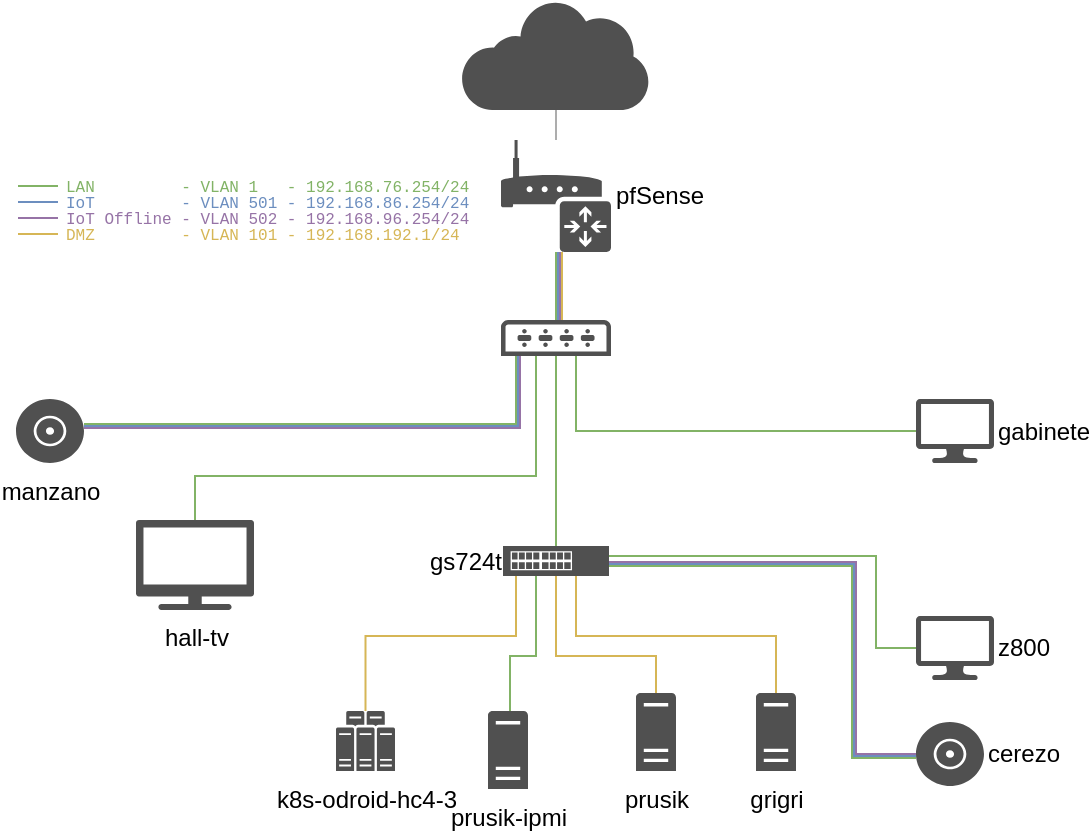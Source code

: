 <mxfile version="24.7.12">
  <diagram id="7LtlbcI9UGWgGEw7jEvB" name="Page-1">
    <mxGraphModel dx="984" dy="1271" grid="1" gridSize="1" guides="1" tooltips="1" connect="1" arrows="1" fold="1" page="1" pageScale="1" pageWidth="700" pageHeight="700" math="0" shadow="0">
      <root>
        <mxCell id="0" />
        <mxCell id="1" parent="0" />
        <mxCell id="auPfwLmCJQnRX_lxdGZ9-4" value="" style="endArrow=none;html=1;rounded=0;sketch=0;shadow=0;edgeStyle=orthogonalEdgeStyle;fillColor=#d5e8d4;strokeColor=#ADADAD;" parent="1" source="auPfwLmCJQnRX_lxdGZ9-13" target="auPfwLmCJQnRX_lxdGZ9-16" edge="1">
          <mxGeometry width="50" height="50" relative="1" as="geometry">
            <mxPoint x="364" y="213" as="sourcePoint" />
            <mxPoint x="364" y="173" as="targetPoint" />
          </mxGeometry>
        </mxCell>
        <mxCell id="auPfwLmCJQnRX_lxdGZ9-13" value="pfSense" style="sketch=0;pointerEvents=1;shadow=0;dashed=0;html=1;strokeColor=none;fillColor=#505050;labelPosition=right;verticalLabelPosition=middle;verticalAlign=middle;outlineConnect=0;align=left;shape=mxgraph.office.devices.router;rounded=1;" parent="1" vertex="1">
          <mxGeometry x="336.5" y="133" width="55" height="56" as="geometry" />
        </mxCell>
        <mxCell id="auPfwLmCJQnRX_lxdGZ9-14" value="" style="sketch=0;pointerEvents=1;shadow=0;dashed=0;html=1;strokeColor=none;fillColor=#505050;labelPosition=center;verticalLabelPosition=bottom;verticalAlign=top;outlineConnect=0;align=center;shape=mxgraph.office.devices.switch;rounded=1;" parent="1" vertex="1">
          <mxGeometry x="336.5" y="223" width="55" height="18" as="geometry" />
        </mxCell>
        <mxCell id="auPfwLmCJQnRX_lxdGZ9-15" value="k8s-odroid-hc4-3" style="sketch=0;pointerEvents=1;shadow=0;dashed=0;html=1;strokeColor=none;fillColor=#505050;labelPosition=center;verticalLabelPosition=bottom;verticalAlign=top;outlineConnect=0;align=center;shape=mxgraph.office.servers.server_farm;rounded=1;" parent="1" vertex="1">
          <mxGeometry x="254" y="418.5" width="29.5" height="30" as="geometry" />
        </mxCell>
        <mxCell id="auPfwLmCJQnRX_lxdGZ9-16" value="" style="sketch=0;pointerEvents=1;shadow=0;dashed=0;html=1;strokeColor=none;fillColor=#505050;labelPosition=center;verticalLabelPosition=bottom;outlineConnect=0;verticalAlign=top;align=center;shape=mxgraph.office.clouds.private_cloud;rounded=1;" parent="1" vertex="1">
          <mxGeometry x="317" y="63" width="94" height="55" as="geometry" />
        </mxCell>
        <mxCell id="auPfwLmCJQnRX_lxdGZ9-17" value="&lt;div&gt;manzano&lt;/div&gt;" style="sketch=0;pointerEvents=1;shadow=0;dashed=0;html=1;strokeColor=none;fillColor=#505050;labelPosition=center;verticalLabelPosition=bottom;verticalAlign=top;outlineConnect=0;align=center;shape=mxgraph.office.devices.cd_dvd;rounded=1;fontSize=12;" parent="1" vertex="1">
          <mxGeometry x="94" y="262.5" width="34" height="32" as="geometry" />
        </mxCell>
        <mxCell id="auPfwLmCJQnRX_lxdGZ9-19" value="" style="endArrow=none;html=1;rounded=0;sketch=0;shadow=0;edgeStyle=orthogonalEdgeStyle;strokeWidth=1;fillColor=#d5e8d4;strokeColor=#82b366;" parent="1" source="auPfwLmCJQnRX_lxdGZ9-14" target="auPfwLmCJQnRX_lxdGZ9-13" edge="1">
          <mxGeometry width="50" height="50" relative="1" as="geometry">
            <mxPoint x="354" y="408" as="sourcePoint" />
            <mxPoint x="354" y="373" as="targetPoint" />
            <Array as="points">
              <mxPoint x="364" y="203" />
              <mxPoint x="364" y="203" />
            </Array>
          </mxGeometry>
        </mxCell>
        <mxCell id="auPfwLmCJQnRX_lxdGZ9-22" value="gs724t" style="sketch=0;pointerEvents=1;shadow=0;dashed=0;html=1;strokeColor=none;fillColor=#505050;labelPosition=left;verticalLabelPosition=middle;verticalAlign=middle;align=right;outlineConnect=0;shape=mxgraph.veeam2.physical_switch;rounded=1;" parent="1" vertex="1">
          <mxGeometry x="337.5" y="336" width="53" height="15" as="geometry" />
        </mxCell>
        <mxCell id="auPfwLmCJQnRX_lxdGZ9-23" value="" style="endArrow=none;html=1;rounded=0;sketch=0;shadow=0;edgeStyle=orthogonalEdgeStyle;fillColor=#d5e8d4;strokeColor=#82b366;" parent="1" source="auPfwLmCJQnRX_lxdGZ9-22" target="auPfwLmCJQnRX_lxdGZ9-14" edge="1">
          <mxGeometry width="50" height="50" relative="1" as="geometry">
            <mxPoint x="364" y="331" as="sourcePoint" />
            <mxPoint x="384" y="261" as="targetPoint" />
          </mxGeometry>
        </mxCell>
        <mxCell id="auPfwLmCJQnRX_lxdGZ9-24" value="" style="endArrow=none;html=1;rounded=0;sketch=0;shadow=0;edgeStyle=orthogonalEdgeStyle;fillColor=#d5e8d4;strokeColor=#82b366;" parent="1" source="auPfwLmCJQnRX_lxdGZ9-17" target="auPfwLmCJQnRX_lxdGZ9-14" edge="1">
          <mxGeometry width="50" height="50" relative="1" as="geometry">
            <mxPoint x="444" y="288.526" as="sourcePoint" />
            <mxPoint x="374" y="251" as="targetPoint" />
            <Array as="points">
              <mxPoint x="344" y="275" />
            </Array>
          </mxGeometry>
        </mxCell>
        <mxCell id="auPfwLmCJQnRX_lxdGZ9-26" value="&lt;div&gt;&lt;br&gt;&lt;/div&gt;" style="edgeLabel;html=1;align=center;verticalAlign=middle;resizable=0;points=[];" parent="auPfwLmCJQnRX_lxdGZ9-24" vertex="1" connectable="0">
          <mxGeometry x="-0.106" y="-1" relative="1" as="geometry">
            <mxPoint as="offset" />
          </mxGeometry>
        </mxCell>
        <mxCell id="auPfwLmCJQnRX_lxdGZ9-25" value="hall-tv" style="sketch=0;pointerEvents=1;shadow=0;dashed=0;html=1;strokeColor=none;fillColor=#505050;labelPosition=center;verticalLabelPosition=bottom;verticalAlign=top;outlineConnect=0;align=center;shape=mxgraph.office.devices.tv;rounded=1;" parent="1" vertex="1">
          <mxGeometry x="154" y="323" width="59" height="45" as="geometry" />
        </mxCell>
        <mxCell id="auPfwLmCJQnRX_lxdGZ9-27" value="" style="endArrow=none;html=1;rounded=0;sketch=0;shadow=0;edgeStyle=orthogonalEdgeStyle;fillColor=#d5e8d4;strokeColor=#82b366;" parent="1" source="auPfwLmCJQnRX_lxdGZ9-25" target="auPfwLmCJQnRX_lxdGZ9-14" edge="1">
          <mxGeometry width="50" height="50" relative="1" as="geometry">
            <mxPoint x="149" y="288.526" as="sourcePoint" />
            <mxPoint x="374" y="251" as="targetPoint" />
            <Array as="points">
              <mxPoint x="183" y="301" />
              <mxPoint x="354" y="301" />
            </Array>
          </mxGeometry>
        </mxCell>
        <mxCell id="auPfwLmCJQnRX_lxdGZ9-28" value="&lt;div&gt;&lt;br&gt;&lt;/div&gt;" style="edgeLabel;html=1;align=center;verticalAlign=middle;resizable=0;points=[];" parent="auPfwLmCJQnRX_lxdGZ9-27" vertex="1" connectable="0">
          <mxGeometry x="-0.106" y="-1" relative="1" as="geometry">
            <mxPoint as="offset" />
          </mxGeometry>
        </mxCell>
        <mxCell id="auPfwLmCJQnRX_lxdGZ9-30" value="gabinete" style="sketch=0;pointerEvents=1;shadow=0;dashed=0;html=1;strokeColor=none;fillColor=#505050;labelPosition=right;verticalLabelPosition=middle;verticalAlign=middle;outlineConnect=0;align=left;shape=mxgraph.office.devices.lcd_monitor;rounded=1;" parent="1" vertex="1">
          <mxGeometry x="544" y="262.5" width="39" height="32" as="geometry" />
        </mxCell>
        <mxCell id="auPfwLmCJQnRX_lxdGZ9-38" value="" style="endArrow=none;html=1;rounded=0;sketch=0;shadow=0;edgeStyle=orthogonalEdgeStyle;fillColor=#d5e8d4;strokeColor=#82b366;" parent="1" source="auPfwLmCJQnRX_lxdGZ9-30" target="auPfwLmCJQnRX_lxdGZ9-14" edge="1">
          <mxGeometry width="50" height="50" relative="1" as="geometry">
            <mxPoint x="404" y="308.5" as="sourcePoint" />
            <mxPoint x="404" y="262.5" as="targetPoint" />
            <Array as="points">
              <mxPoint x="374" y="279" />
            </Array>
          </mxGeometry>
        </mxCell>
        <mxCell id="auPfwLmCJQnRX_lxdGZ9-39" value="cerezo" style="sketch=0;pointerEvents=1;shadow=0;dashed=0;html=1;strokeColor=none;fillColor=#505050;labelPosition=right;verticalLabelPosition=middle;verticalAlign=middle;outlineConnect=0;align=left;shape=mxgraph.office.devices.cd_dvd;rounded=1;fontSize=12;" parent="1" vertex="1">
          <mxGeometry x="544" y="424" width="34" height="32" as="geometry" />
        </mxCell>
        <mxCell id="auPfwLmCJQnRX_lxdGZ9-40" value="z800" style="sketch=0;pointerEvents=1;shadow=0;dashed=0;html=1;strokeColor=none;fillColor=#505050;labelPosition=right;verticalLabelPosition=middle;verticalAlign=middle;outlineConnect=0;align=left;shape=mxgraph.office.devices.lcd_monitor;rounded=1;" parent="1" vertex="1">
          <mxGeometry x="544" y="371" width="39" height="32" as="geometry" />
        </mxCell>
        <mxCell id="auPfwLmCJQnRX_lxdGZ9-41" value="prusik" style="sketch=0;pointerEvents=1;shadow=0;dashed=0;html=1;strokeColor=none;fillColor=#505050;labelPosition=center;verticalLabelPosition=bottom;verticalAlign=top;outlineConnect=0;align=center;shape=mxgraph.office.servers.server_generic;rounded=1;fontSize=12;" parent="1" vertex="1">
          <mxGeometry x="404" y="409.5" width="20" height="39" as="geometry" />
        </mxCell>
        <mxCell id="auPfwLmCJQnRX_lxdGZ9-43" value="grigri" style="sketch=0;pointerEvents=1;shadow=0;dashed=0;html=1;strokeColor=none;fillColor=#505050;labelPosition=center;verticalLabelPosition=bottom;verticalAlign=top;outlineConnect=0;align=center;shape=mxgraph.office.servers.server_generic;rounded=1;fontSize=12;" parent="1" vertex="1">
          <mxGeometry x="464" y="409.5" width="20" height="39" as="geometry" />
        </mxCell>
        <mxCell id="auPfwLmCJQnRX_lxdGZ9-48" value="" style="endArrow=none;html=1;rounded=0;sketch=0;shadow=0;edgeStyle=orthogonalEdgeStyle;fillColor=#fff2cc;strokeColor=#82B366;" parent="1" source="6JEaPico-O-Fo0_nGoF9-1" target="auPfwLmCJQnRX_lxdGZ9-22" edge="1">
          <mxGeometry width="50" height="50" relative="1" as="geometry">
            <mxPoint x="341" y="403" as="sourcePoint" />
            <mxPoint x="326.24" y="371" as="targetPoint" />
            <Array as="points">
              <mxPoint x="341" y="391" />
              <mxPoint x="354" y="391" />
            </Array>
          </mxGeometry>
        </mxCell>
        <mxCell id="auPfwLmCJQnRX_lxdGZ9-49" value="" style="endArrow=none;html=1;rounded=0;sketch=0;shadow=0;edgeStyle=orthogonalEdgeStyle;fillColor=#fff2cc;strokeColor=#d6b656;" parent="1" source="auPfwLmCJQnRX_lxdGZ9-41" target="auPfwLmCJQnRX_lxdGZ9-22" edge="1">
          <mxGeometry width="50" height="50" relative="1" as="geometry">
            <mxPoint x="373.24" y="403" as="sourcePoint" />
            <mxPoint x="373.24" y="357" as="targetPoint" />
            <Array as="points">
              <mxPoint x="414" y="391" />
              <mxPoint x="364" y="391" />
            </Array>
          </mxGeometry>
        </mxCell>
        <mxCell id="auPfwLmCJQnRX_lxdGZ9-50" value="" style="endArrow=none;html=1;rounded=0;sketch=0;shadow=0;edgeStyle=orthogonalEdgeStyle;fillColor=#fff2cc;strokeColor=#d6b656;" parent="1" source="auPfwLmCJQnRX_lxdGZ9-43" target="auPfwLmCJQnRX_lxdGZ9-22" edge="1">
          <mxGeometry width="50" height="50" relative="1" as="geometry">
            <mxPoint x="411" y="397" as="sourcePoint" />
            <mxPoint x="411" y="351" as="targetPoint" />
            <Array as="points">
              <mxPoint x="474" y="381" />
              <mxPoint x="374" y="381" />
            </Array>
          </mxGeometry>
        </mxCell>
        <mxCell id="auPfwLmCJQnRX_lxdGZ9-55" value="" style="endArrow=none;html=1;rounded=0;sketch=0;shadow=0;edgeStyle=orthogonalEdgeStyle;fillColor=#fff2cc;strokeColor=#d6b656;" parent="1" source="auPfwLmCJQnRX_lxdGZ9-15" target="auPfwLmCJQnRX_lxdGZ9-22" edge="1">
          <mxGeometry width="50" height="50" relative="1" as="geometry">
            <mxPoint x="336.526" y="413" as="sourcePoint" />
            <mxPoint x="364" y="361" as="targetPoint" />
            <Array as="points">
              <mxPoint x="269" y="381" />
              <mxPoint x="344" y="381" />
            </Array>
          </mxGeometry>
        </mxCell>
        <mxCell id="auPfwLmCJQnRX_lxdGZ9-56" value="" style="endArrow=none;html=1;rounded=0;sketch=0;shadow=0;edgeStyle=orthogonalEdgeStyle;fillColor=#d5e8d4;strokeColor=#82b366;" parent="1" source="auPfwLmCJQnRX_lxdGZ9-40" target="auPfwLmCJQnRX_lxdGZ9-22" edge="1">
          <mxGeometry width="50" height="50" relative="1" as="geometry">
            <mxPoint x="454" y="417" as="sourcePoint" />
            <mxPoint x="454" y="371" as="targetPoint" />
            <Array as="points">
              <mxPoint x="524" y="387" />
              <mxPoint x="524" y="341" />
            </Array>
          </mxGeometry>
        </mxCell>
        <mxCell id="auPfwLmCJQnRX_lxdGZ9-57" value="" style="endArrow=none;html=1;rounded=0;sketch=0;shadow=0;edgeStyle=orthogonalEdgeStyle;fillColor=#e1d5e7;strokeColor=#9673a6;" parent="1" source="auPfwLmCJQnRX_lxdGZ9-39" target="auPfwLmCJQnRX_lxdGZ9-22" edge="1">
          <mxGeometry width="50" height="50" relative="1" as="geometry">
            <mxPoint x="504" y="397.0" as="sourcePoint" />
            <mxPoint x="400.5" y="354" as="targetPoint" />
            <Array as="points">
              <mxPoint x="514" y="440" />
              <mxPoint x="514" y="344" />
            </Array>
          </mxGeometry>
        </mxCell>
        <mxCell id="auPfwLmCJQnRX_lxdGZ9-60" value="" style="endArrow=none;html=1;rounded=0;sketch=0;shadow=0;edgeStyle=orthogonalEdgeStyle;fillColor=#fff2cc;strokeColor=#9673A6;movable=1;resizable=1;rotatable=1;deletable=1;editable=1;connectable=1;" parent="1" source="auPfwLmCJQnRX_lxdGZ9-14" target="auPfwLmCJQnRX_lxdGZ9-13" edge="1">
          <mxGeometry width="50" height="50" relative="1" as="geometry">
            <mxPoint x="424" y="217" as="sourcePoint" />
            <mxPoint x="424" y="202" as="targetPoint" />
            <Array as="points">
              <mxPoint x="366" y="206" />
              <mxPoint x="366" y="206" />
            </Array>
          </mxGeometry>
        </mxCell>
        <mxCell id="auPfwLmCJQnRX_lxdGZ9-67" value="" style="endArrow=none;html=1;rounded=0;sketch=0;shadow=0;edgeStyle=orthogonalEdgeStyle;fillColor=#dae8fc;strokeColor=#6c8ebf;movable=1;resizable=1;rotatable=1;deletable=1;editable=1;connectable=1;" parent="1" source="auPfwLmCJQnRX_lxdGZ9-14" target="auPfwLmCJQnRX_lxdGZ9-13" edge="1">
          <mxGeometry width="50" height="50" relative="1" as="geometry">
            <mxPoint x="365" y="223" as="sourcePoint" />
            <mxPoint x="365" y="189" as="targetPoint" />
            <Array as="points">
              <mxPoint x="365" y="206" />
              <mxPoint x="365" y="206" />
            </Array>
          </mxGeometry>
        </mxCell>
        <mxCell id="auPfwLmCJQnRX_lxdGZ9-58" value="&lt;div style=&quot;font-size: 8px&quot;&gt;LAN&amp;nbsp;&amp;nbsp;&amp;nbsp;&amp;nbsp;&amp;nbsp;&amp;nbsp;&amp;nbsp;&amp;nbsp; - VLAN 1 &amp;nbsp; - 192.168.76.254/24&lt;br style=&quot;font-size: 8px&quot;&gt;&lt;/div&gt;" style="endArrow=none;html=1;rounded=0;sketch=0;shadow=0;edgeStyle=orthogonalEdgeStyle;labelPosition=right;verticalLabelPosition=middle;align=left;verticalAlign=middle;spacing=14;fillColor=#d5e8d4;strokeColor=#82B366;fontColor=#82B366;fontSize=8;fontFamily=Courier New;" parent="1" edge="1">
          <mxGeometry width="50" height="50" relative="1" as="geometry">
            <mxPoint x="95" y="156" as="sourcePoint" />
            <mxPoint x="115" y="156" as="targetPoint" />
            <Array as="points">
              <mxPoint x="105" y="156" />
              <mxPoint x="105" y="156" />
            </Array>
          </mxGeometry>
        </mxCell>
        <mxCell id="auPfwLmCJQnRX_lxdGZ9-59" value="&lt;font style=&quot;font-size: 8px&quot;&gt;DMZ&lt;/font&gt; &amp;nbsp; &amp;nbsp; &amp;nbsp; &amp;nbsp; - VLAN 101 - 192.168.192.1/24 " style="endArrow=none;html=1;rounded=0;sketch=0;shadow=0;edgeStyle=orthogonalEdgeStyle;labelPosition=right;verticalLabelPosition=middle;align=left;verticalAlign=middle;spacing=14;fontColor=#D6B656;fillColor=#fff2cc;strokeColor=#D6B656;fontSize=8;fontFamily=Courier New;" parent="1" edge="1">
          <mxGeometry width="50" height="50" relative="1" as="geometry">
            <mxPoint x="95" y="180" as="sourcePoint" />
            <mxPoint x="115" y="180" as="targetPoint" />
            <Array as="points">
              <mxPoint x="105" y="180" />
              <mxPoint x="105" y="180" />
            </Array>
          </mxGeometry>
        </mxCell>
        <mxCell id="auPfwLmCJQnRX_lxdGZ9-64" value="&lt;div style=&quot;font-size: 8px&quot;&gt;IoT&amp;nbsp;&amp;nbsp;&amp;nbsp;&amp;nbsp; &amp;nbsp; &amp;nbsp; - VLAN 501 - 192.168.86.254/24&lt;br style=&quot;font-size: 8px&quot;&gt;&lt;/div&gt;" style="endArrow=none;html=1;rounded=0;sketch=0;shadow=0;edgeStyle=orthogonalEdgeStyle;labelPosition=right;verticalLabelPosition=middle;align=left;verticalAlign=middle;spacing=14;fillColor=#dae8fc;strokeColor=#6C8EBF;fontColor=#6C8EBF;fontSize=8;fontFamily=Courier New;" parent="1" edge="1">
          <mxGeometry width="50" height="50" relative="1" as="geometry">
            <mxPoint x="95" y="164" as="sourcePoint" />
            <mxPoint x="115" y="164" as="targetPoint" />
            <Array as="points">
              <mxPoint x="105" y="164" />
              <mxPoint x="105" y="164" />
            </Array>
          </mxGeometry>
        </mxCell>
        <mxCell id="auPfwLmCJQnRX_lxdGZ9-69" value="&lt;div style=&quot;font-size: 8px&quot;&gt;IoT Offline - VLAN 502 - 192.168.96.254/24&lt;br style=&quot;font-size: 8px&quot;&gt;&lt;/div&gt;" style="endArrow=none;html=1;rounded=0;sketch=0;shadow=0;edgeStyle=orthogonalEdgeStyle;labelPosition=right;verticalLabelPosition=middle;align=left;verticalAlign=middle;spacing=14;fillColor=#e1d5e7;strokeColor=#9673A6;fontColor=#9673A6;fontSize=8;fontFamily=Courier New;" parent="1" edge="1">
          <mxGeometry width="50" height="50" relative="1" as="geometry">
            <mxPoint x="95" y="172" as="sourcePoint" />
            <mxPoint x="115" y="172" as="targetPoint" />
            <Array as="points">
              <mxPoint x="105" y="172" />
              <mxPoint x="105" y="172" />
            </Array>
          </mxGeometry>
        </mxCell>
        <mxCell id="auPfwLmCJQnRX_lxdGZ9-71" value="" style="endArrow=none;html=1;rounded=0;sketch=0;shadow=0;edgeStyle=orthogonalEdgeStyle;fillColor=#fff2cc;strokeColor=#d6b656;movable=1;resizable=1;rotatable=1;deletable=1;editable=1;connectable=1;" parent="1" source="auPfwLmCJQnRX_lxdGZ9-14" target="auPfwLmCJQnRX_lxdGZ9-13" edge="1">
          <mxGeometry width="50" height="50" relative="1" as="geometry">
            <mxPoint x="367" y="223" as="sourcePoint" />
            <mxPoint x="367" y="189" as="targetPoint" />
            <Array as="points">
              <mxPoint x="367" y="207" />
              <mxPoint x="367" y="207" />
            </Array>
          </mxGeometry>
        </mxCell>
        <mxCell id="auPfwLmCJQnRX_lxdGZ9-72" value="" style="endArrow=none;html=1;rounded=0;sketch=0;shadow=0;edgeStyle=orthogonalEdgeStyle;fillColor=#dae8fc;strokeColor=#6c8ebf;" parent="1" source="auPfwLmCJQnRX_lxdGZ9-17" target="auPfwLmCJQnRX_lxdGZ9-14" edge="1">
          <mxGeometry width="50" height="50" relative="1" as="geometry">
            <mxPoint x="129" y="279.494" as="sourcePoint" />
            <mxPoint x="345.012" y="242" as="targetPoint" />
            <Array as="points">
              <mxPoint x="345" y="276" />
            </Array>
          </mxGeometry>
        </mxCell>
        <mxCell id="auPfwLmCJQnRX_lxdGZ9-73" value="&lt;div&gt;&lt;br&gt;&lt;/div&gt;" style="edgeLabel;html=1;align=center;verticalAlign=middle;resizable=0;points=[];" parent="auPfwLmCJQnRX_lxdGZ9-72" vertex="1" connectable="0">
          <mxGeometry x="-0.106" y="-1" relative="1" as="geometry">
            <mxPoint as="offset" />
          </mxGeometry>
        </mxCell>
        <mxCell id="auPfwLmCJQnRX_lxdGZ9-74" value="" style="endArrow=none;html=1;rounded=0;sketch=0;shadow=0;edgeStyle=orthogonalEdgeStyle;fillColor=#e1d5e7;strokeColor=#9673a6;" parent="1" source="auPfwLmCJQnRX_lxdGZ9-17" target="auPfwLmCJQnRX_lxdGZ9-14" edge="1">
          <mxGeometry width="50" height="50" relative="1" as="geometry">
            <mxPoint x="130" y="280.494" as="sourcePoint" />
            <mxPoint x="346.012" y="243" as="targetPoint" />
            <Array as="points">
              <mxPoint x="346" y="277" />
            </Array>
          </mxGeometry>
        </mxCell>
        <mxCell id="auPfwLmCJQnRX_lxdGZ9-75" value="&lt;div&gt;&lt;br&gt;&lt;/div&gt;" style="edgeLabel;html=1;align=center;verticalAlign=middle;resizable=0;points=[];" parent="auPfwLmCJQnRX_lxdGZ9-74" vertex="1" connectable="0">
          <mxGeometry x="-0.106" y="-1" relative="1" as="geometry">
            <mxPoint as="offset" />
          </mxGeometry>
        </mxCell>
        <mxCell id="auPfwLmCJQnRX_lxdGZ9-76" value="" style="endArrow=none;html=1;rounded=0;sketch=0;shadow=0;edgeStyle=orthogonalEdgeStyle;fillColor=#dae8fc;strokeColor=#6c8ebf;" parent="1" source="auPfwLmCJQnRX_lxdGZ9-39" target="auPfwLmCJQnRX_lxdGZ9-22" edge="1">
          <mxGeometry width="50" height="50" relative="1" as="geometry">
            <mxPoint x="545.0" y="441" as="sourcePoint" />
            <mxPoint x="391.5" y="345" as="targetPoint" />
            <Array as="points">
              <mxPoint x="513" y="441" />
              <mxPoint x="513" y="345" />
            </Array>
          </mxGeometry>
        </mxCell>
        <mxCell id="auPfwLmCJQnRX_lxdGZ9-77" value="" style="endArrow=none;html=1;rounded=0;sketch=0;shadow=0;edgeStyle=orthogonalEdgeStyle;fillColor=#d5e8d4;strokeColor=#82b366;" parent="1" source="auPfwLmCJQnRX_lxdGZ9-39" target="auPfwLmCJQnRX_lxdGZ9-22" edge="1">
          <mxGeometry width="50" height="50" relative="1" as="geometry">
            <mxPoint x="546.0" y="442" as="sourcePoint" />
            <mxPoint x="392.5" y="346" as="targetPoint" />
            <Array as="points">
              <mxPoint x="512" y="442" />
              <mxPoint x="512" y="346" />
            </Array>
          </mxGeometry>
        </mxCell>
        <mxCell id="6JEaPico-O-Fo0_nGoF9-1" value="&lt;div&gt;prusik-ipmi&lt;/div&gt;" style="sketch=0;pointerEvents=1;shadow=0;dashed=0;html=1;strokeColor=none;fillColor=#505050;labelPosition=center;verticalLabelPosition=bottom;verticalAlign=top;outlineConnect=0;align=center;shape=mxgraph.office.servers.server_generic;rounded=1;fontSize=12;" vertex="1" parent="1">
          <mxGeometry x="330" y="418.5" width="20" height="39" as="geometry" />
        </mxCell>
      </root>
    </mxGraphModel>
  </diagram>
</mxfile>
